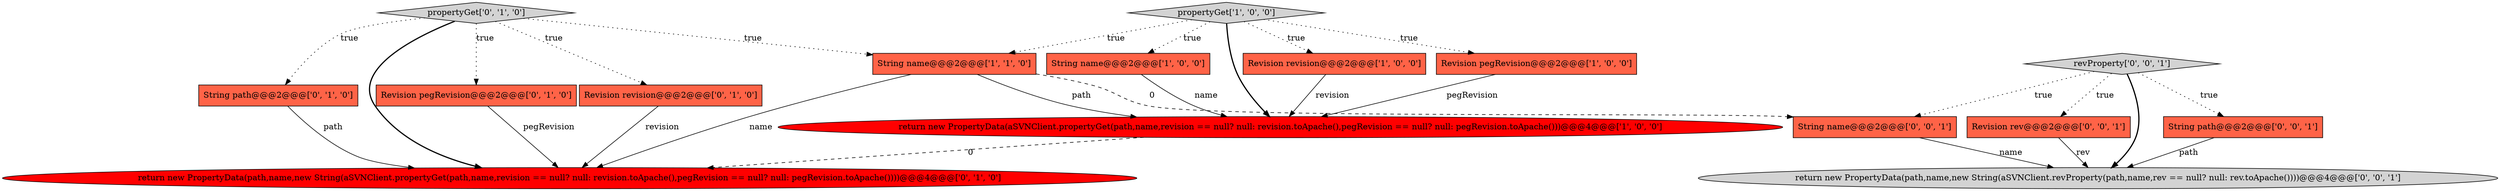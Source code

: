 digraph {
7 [style = filled, label = "String path@@@2@@@['0', '1', '0']", fillcolor = tomato, shape = box image = "AAA0AAABBB2BBB"];
8 [style = filled, label = "return new PropertyData(path,name,new String(aSVNClient.propertyGet(path,name,revision == null? null: revision.toApache(),pegRevision == null? null: pegRevision.toApache())))@@@4@@@['0', '1', '0']", fillcolor = red, shape = ellipse image = "AAA1AAABBB2BBB"];
14 [style = filled, label = "String name@@@2@@@['0', '0', '1']", fillcolor = tomato, shape = box image = "AAA0AAABBB3BBB"];
13 [style = filled, label = "return new PropertyData(path,name,new String(aSVNClient.revProperty(path,name,rev == null? null: rev.toApache())))@@@4@@@['0', '0', '1']", fillcolor = lightgray, shape = ellipse image = "AAA0AAABBB3BBB"];
1 [style = filled, label = "String name@@@2@@@['1', '0', '0']", fillcolor = tomato, shape = box image = "AAA0AAABBB1BBB"];
9 [style = filled, label = "Revision pegRevision@@@2@@@['0', '1', '0']", fillcolor = tomato, shape = box image = "AAA0AAABBB2BBB"];
5 [style = filled, label = "return new PropertyData(aSVNClient.propertyGet(path,name,revision == null? null: revision.toApache(),pegRevision == null? null: pegRevision.toApache()))@@@4@@@['1', '0', '0']", fillcolor = red, shape = ellipse image = "AAA1AAABBB1BBB"];
2 [style = filled, label = "Revision revision@@@2@@@['1', '0', '0']", fillcolor = tomato, shape = box image = "AAA0AAABBB1BBB"];
0 [style = filled, label = "Revision pegRevision@@@2@@@['1', '0', '0']", fillcolor = tomato, shape = box image = "AAA0AAABBB1BBB"];
15 [style = filled, label = "revProperty['0', '0', '1']", fillcolor = lightgray, shape = diamond image = "AAA0AAABBB3BBB"];
12 [style = filled, label = "String path@@@2@@@['0', '0', '1']", fillcolor = tomato, shape = box image = "AAA0AAABBB3BBB"];
6 [style = filled, label = "propertyGet['0', '1', '0']", fillcolor = lightgray, shape = diamond image = "AAA0AAABBB2BBB"];
11 [style = filled, label = "Revision rev@@@2@@@['0', '0', '1']", fillcolor = tomato, shape = box image = "AAA0AAABBB3BBB"];
10 [style = filled, label = "Revision revision@@@2@@@['0', '1', '0']", fillcolor = tomato, shape = box image = "AAA0AAABBB2BBB"];
3 [style = filled, label = "String name@@@2@@@['1', '1', '0']", fillcolor = tomato, shape = box image = "AAA0AAABBB1BBB"];
4 [style = filled, label = "propertyGet['1', '0', '0']", fillcolor = lightgray, shape = diamond image = "AAA0AAABBB1BBB"];
1->5 [style = solid, label="name"];
9->8 [style = solid, label="pegRevision"];
15->13 [style = bold, label=""];
4->1 [style = dotted, label="true"];
14->13 [style = solid, label="name"];
4->0 [style = dotted, label="true"];
3->8 [style = solid, label="name"];
0->5 [style = solid, label="pegRevision"];
2->5 [style = solid, label="revision"];
15->14 [style = dotted, label="true"];
10->8 [style = solid, label="revision"];
11->13 [style = solid, label="rev"];
7->8 [style = solid, label="path"];
6->10 [style = dotted, label="true"];
4->3 [style = dotted, label="true"];
6->9 [style = dotted, label="true"];
6->8 [style = bold, label=""];
15->11 [style = dotted, label="true"];
6->7 [style = dotted, label="true"];
3->5 [style = solid, label="path"];
15->12 [style = dotted, label="true"];
5->8 [style = dashed, label="0"];
3->14 [style = dashed, label="0"];
6->3 [style = dotted, label="true"];
12->13 [style = solid, label="path"];
4->5 [style = bold, label=""];
4->2 [style = dotted, label="true"];
}
